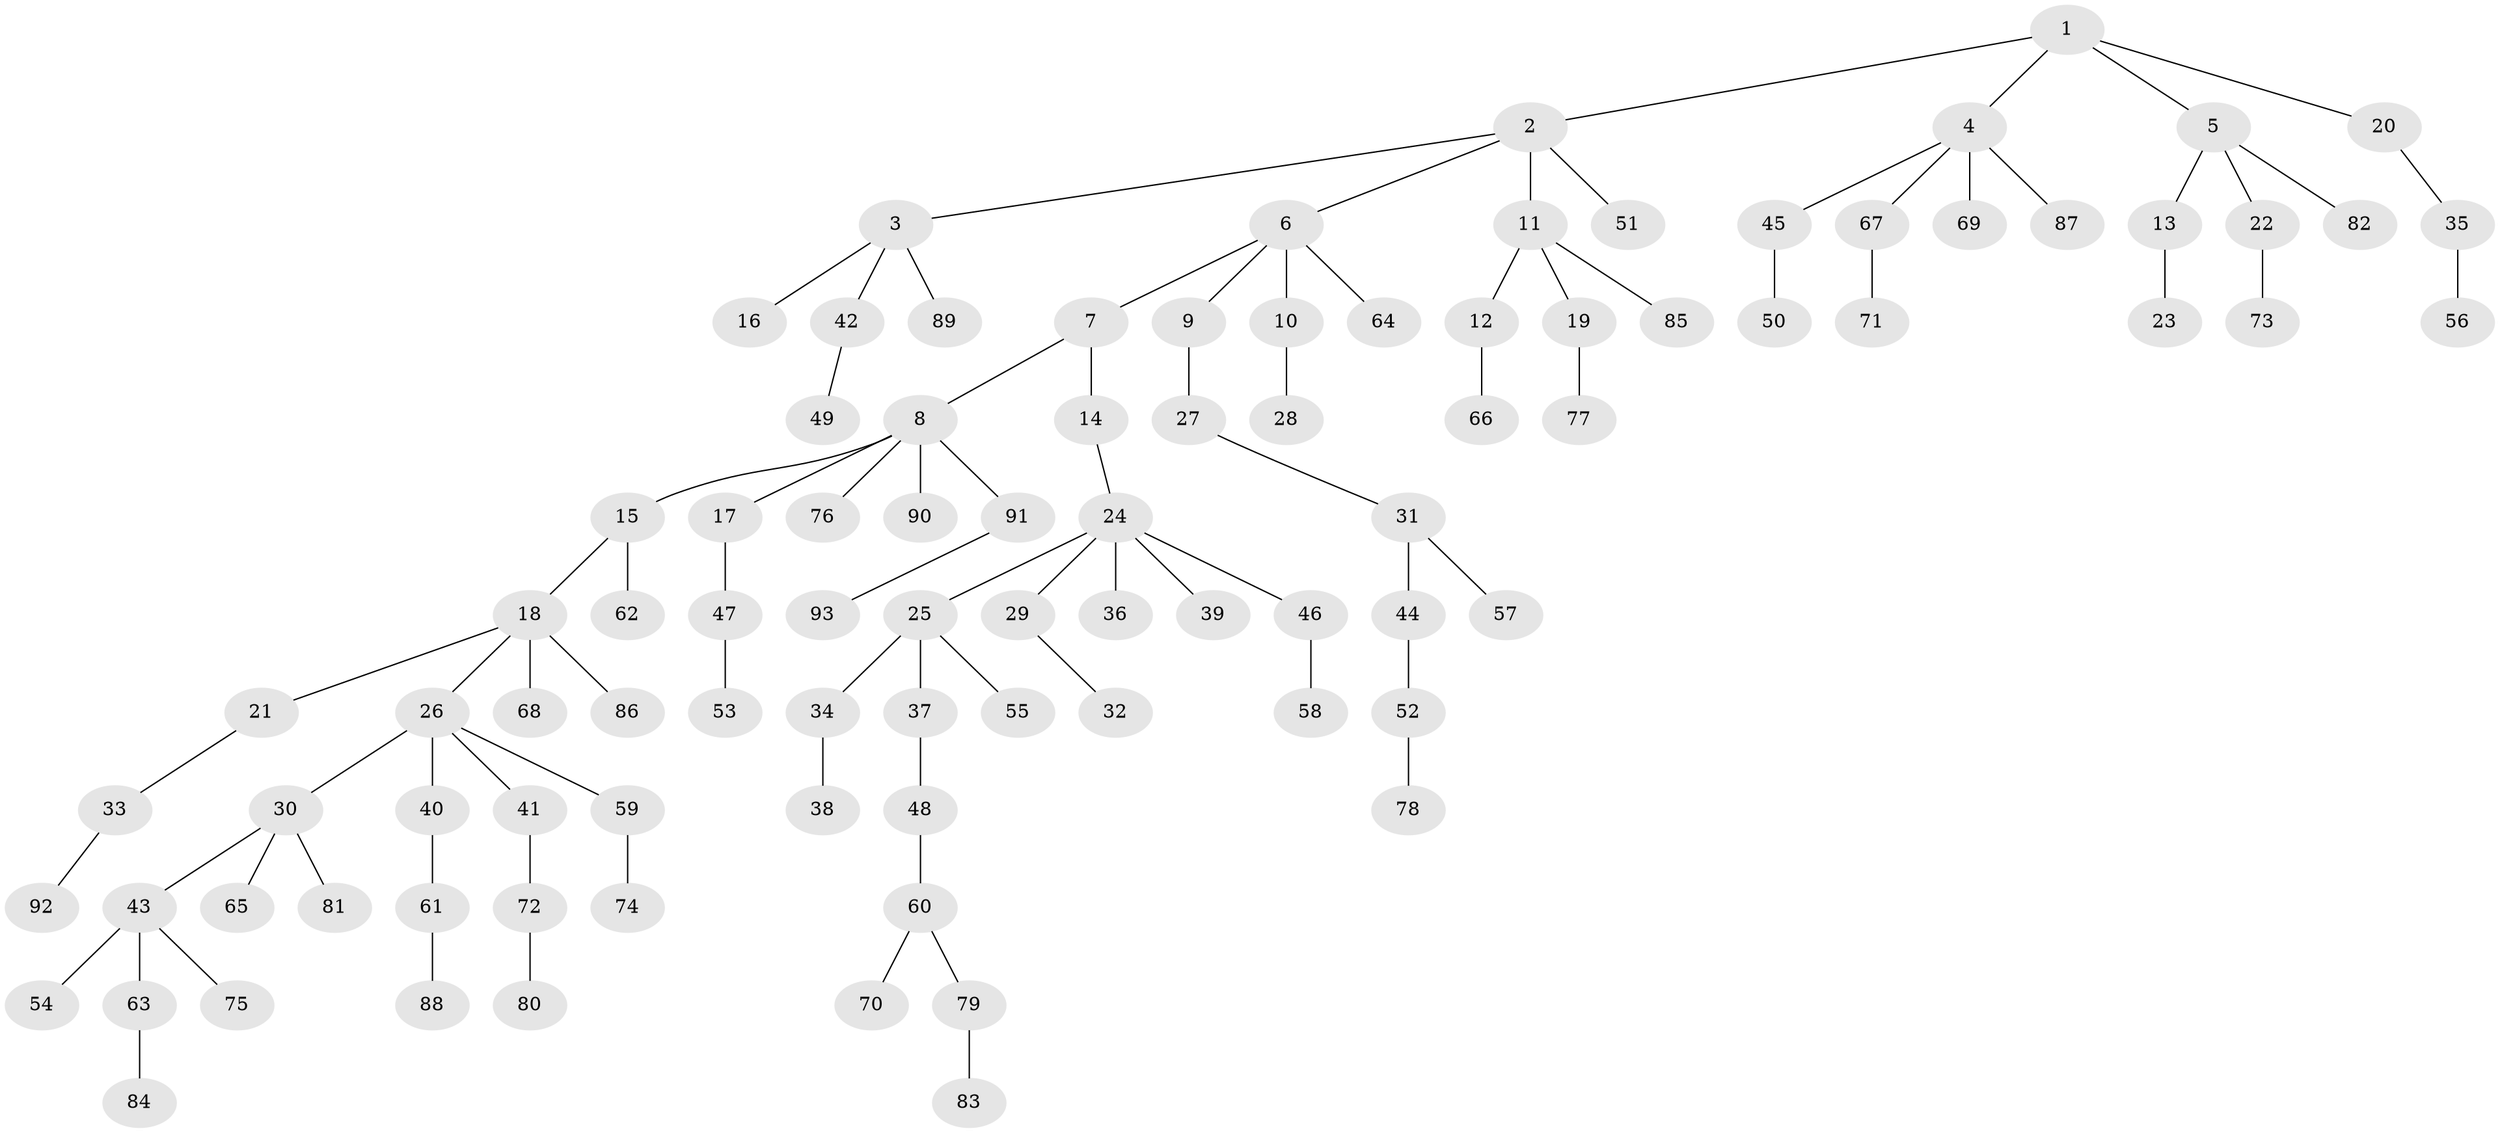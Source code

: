 // coarse degree distribution, {2: 0.3230769230769231, 1: 0.5538461538461539, 4: 0.046153846153846156, 9: 0.03076923076923077, 10: 0.015384615384615385, 5: 0.03076923076923077}
// Generated by graph-tools (version 1.1) at 2025/56/03/04/25 21:56:58]
// undirected, 93 vertices, 92 edges
graph export_dot {
graph [start="1"]
  node [color=gray90,style=filled];
  1;
  2;
  3;
  4;
  5;
  6;
  7;
  8;
  9;
  10;
  11;
  12;
  13;
  14;
  15;
  16;
  17;
  18;
  19;
  20;
  21;
  22;
  23;
  24;
  25;
  26;
  27;
  28;
  29;
  30;
  31;
  32;
  33;
  34;
  35;
  36;
  37;
  38;
  39;
  40;
  41;
  42;
  43;
  44;
  45;
  46;
  47;
  48;
  49;
  50;
  51;
  52;
  53;
  54;
  55;
  56;
  57;
  58;
  59;
  60;
  61;
  62;
  63;
  64;
  65;
  66;
  67;
  68;
  69;
  70;
  71;
  72;
  73;
  74;
  75;
  76;
  77;
  78;
  79;
  80;
  81;
  82;
  83;
  84;
  85;
  86;
  87;
  88;
  89;
  90;
  91;
  92;
  93;
  1 -- 2;
  1 -- 4;
  1 -- 5;
  1 -- 20;
  2 -- 3;
  2 -- 6;
  2 -- 11;
  2 -- 51;
  3 -- 16;
  3 -- 42;
  3 -- 89;
  4 -- 45;
  4 -- 67;
  4 -- 69;
  4 -- 87;
  5 -- 13;
  5 -- 22;
  5 -- 82;
  6 -- 7;
  6 -- 9;
  6 -- 10;
  6 -- 64;
  7 -- 8;
  7 -- 14;
  8 -- 15;
  8 -- 17;
  8 -- 76;
  8 -- 90;
  8 -- 91;
  9 -- 27;
  10 -- 28;
  11 -- 12;
  11 -- 19;
  11 -- 85;
  12 -- 66;
  13 -- 23;
  14 -- 24;
  15 -- 18;
  15 -- 62;
  17 -- 47;
  18 -- 21;
  18 -- 26;
  18 -- 68;
  18 -- 86;
  19 -- 77;
  20 -- 35;
  21 -- 33;
  22 -- 73;
  24 -- 25;
  24 -- 29;
  24 -- 36;
  24 -- 39;
  24 -- 46;
  25 -- 34;
  25 -- 37;
  25 -- 55;
  26 -- 30;
  26 -- 40;
  26 -- 41;
  26 -- 59;
  27 -- 31;
  29 -- 32;
  30 -- 43;
  30 -- 65;
  30 -- 81;
  31 -- 44;
  31 -- 57;
  33 -- 92;
  34 -- 38;
  35 -- 56;
  37 -- 48;
  40 -- 61;
  41 -- 72;
  42 -- 49;
  43 -- 54;
  43 -- 63;
  43 -- 75;
  44 -- 52;
  45 -- 50;
  46 -- 58;
  47 -- 53;
  48 -- 60;
  52 -- 78;
  59 -- 74;
  60 -- 70;
  60 -- 79;
  61 -- 88;
  63 -- 84;
  67 -- 71;
  72 -- 80;
  79 -- 83;
  91 -- 93;
}
